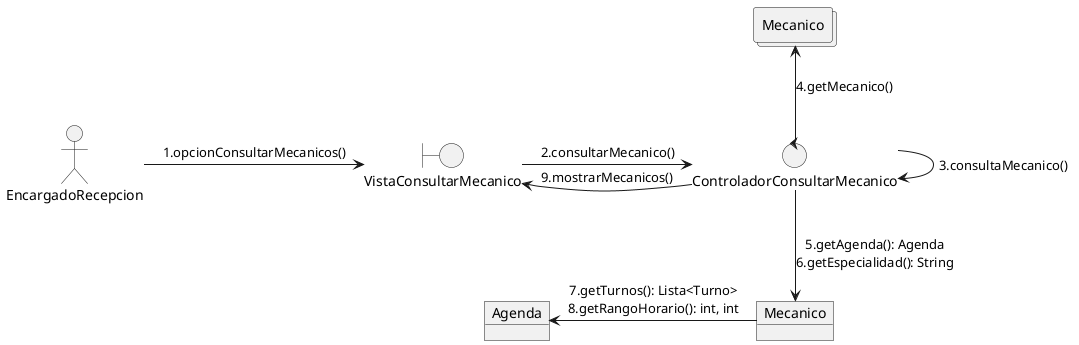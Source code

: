 @startuml Diagrama Colaboracion Consultar Mecanico

allow_mixing
actor :EncargadoRecepcion: as encRec
boundary "VistaConsultarMecanico" as view
control "ControladorConsultarMecanico" as ctrl
collections "Mecanico" as col
object "Mecanico" as mec
object "Agenda" as age
encRec->view : 1.opcionConsultarMecanicos()
view->ctrl : 2.consultarMecanico()
ctrl->ctrl : 3.consultaMecanico()
ctrl-up->col : 4.getMecanico()
ctrl -down-> mec : 5.getAgenda(): Agenda\n6.getEspecialidad(): String
mec -left-> age : 7.getTurnos(): Lista<Turno>\n8.getRangoHorario(): int, int
view<-ctrl : 9.mostrarMecanicos()

@enduml
